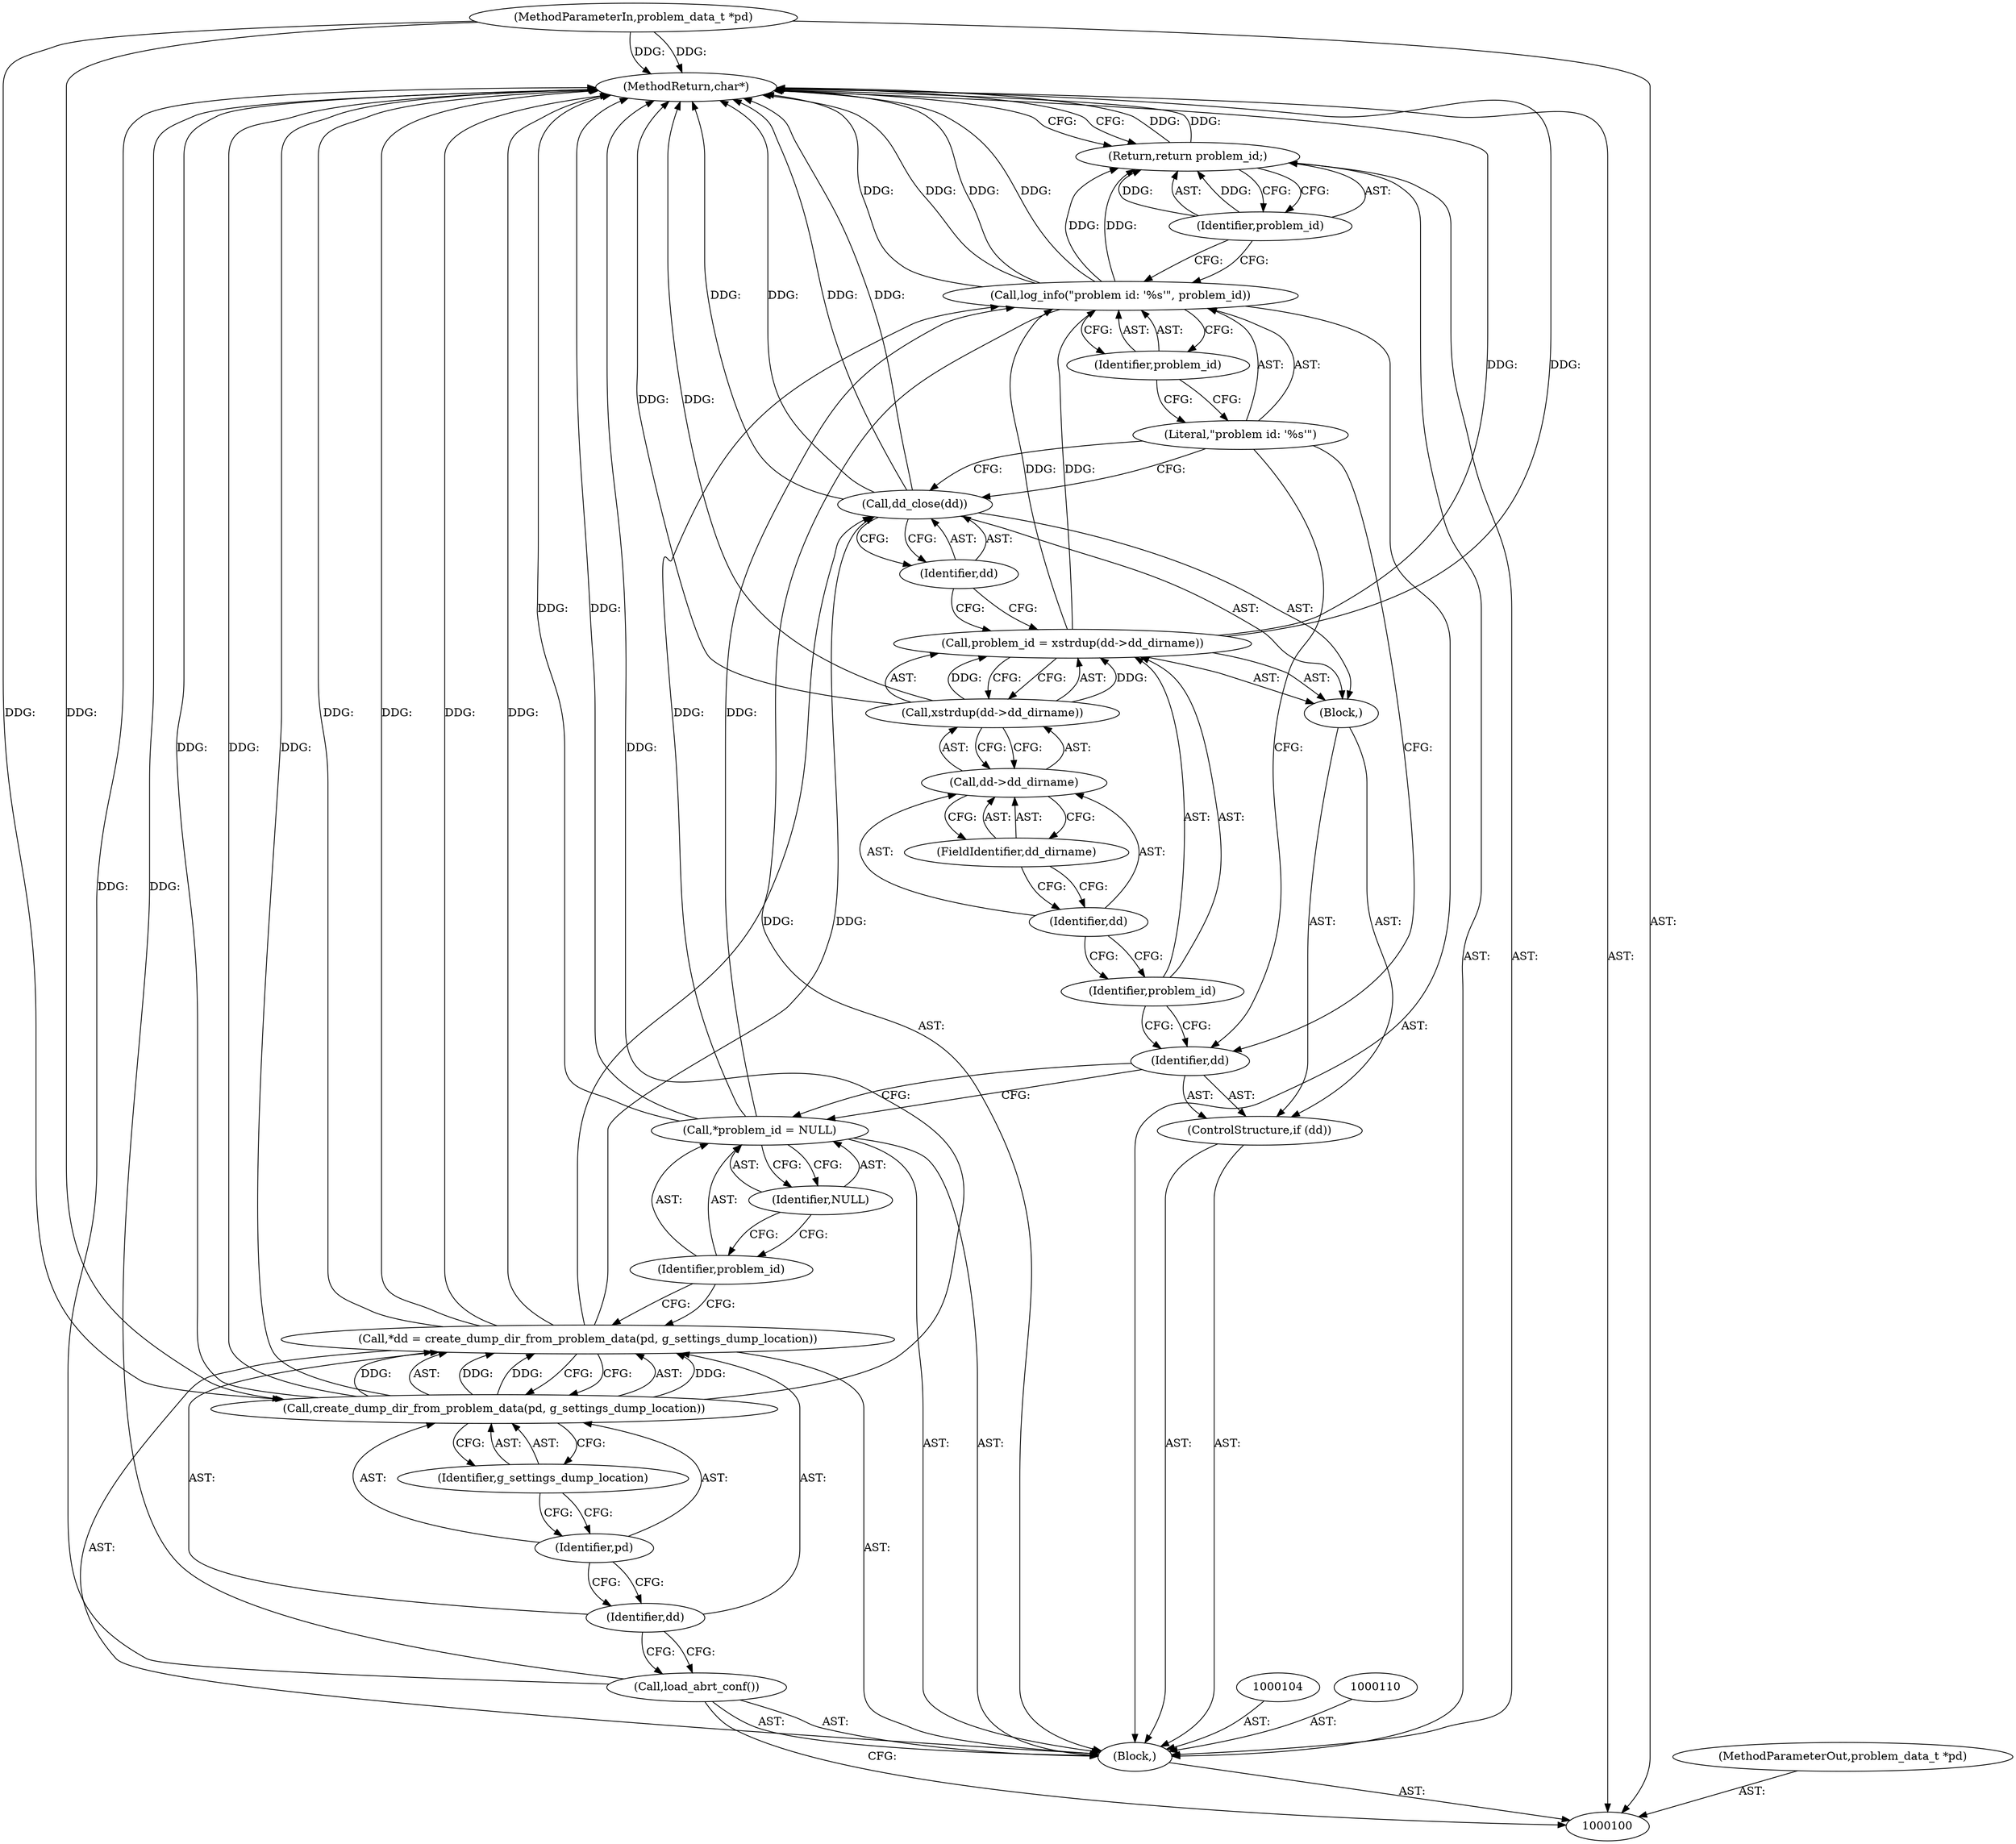 digraph "1_abrt_8939398b82006ba1fec4ed491339fc075f43fc7c_3" {
"1000130" [label="(MethodReturn,char*)"];
"1000101" [label="(MethodParameterIn,problem_data_t *pd)"];
"1000169" [label="(MethodParameterOut,problem_data_t *pd)"];
"1000119" [label="(Call,xstrdup(dd->dd_dirname))"];
"1000120" [label="(Call,dd->dd_dirname)"];
"1000121" [label="(Identifier,dd)"];
"1000122" [label="(FieldIdentifier,dd_dirname)"];
"1000117" [label="(Call,problem_id = xstrdup(dd->dd_dirname))"];
"1000118" [label="(Identifier,problem_id)"];
"1000124" [label="(Identifier,dd)"];
"1000123" [label="(Call,dd_close(dd))"];
"1000126" [label="(Literal,\"problem id: '%s'\")"];
"1000127" [label="(Identifier,problem_id)"];
"1000125" [label="(Call,log_info(\"problem id: '%s'\", problem_id))"];
"1000129" [label="(Identifier,problem_id)"];
"1000128" [label="(Return,return problem_id;)"];
"1000102" [label="(Block,)"];
"1000103" [label="(Call,load_abrt_conf())"];
"1000105" [label="(Call,*dd = create_dump_dir_from_problem_data(pd, g_settings_dump_location))"];
"1000106" [label="(Identifier,dd)"];
"1000107" [label="(Call,create_dump_dir_from_problem_data(pd, g_settings_dump_location))"];
"1000108" [label="(Identifier,pd)"];
"1000109" [label="(Identifier,g_settings_dump_location)"];
"1000111" [label="(Call,*problem_id = NULL)"];
"1000112" [label="(Identifier,problem_id)"];
"1000113" [label="(Identifier,NULL)"];
"1000114" [label="(ControlStructure,if (dd))"];
"1000115" [label="(Identifier,dd)"];
"1000116" [label="(Block,)"];
"1000130" -> "1000100"  [label="AST: "];
"1000130" -> "1000128"  [label="CFG: "];
"1000125" -> "1000130"  [label="DDG: "];
"1000125" -> "1000130"  [label="DDG: "];
"1000107" -> "1000130"  [label="DDG: "];
"1000107" -> "1000130"  [label="DDG: "];
"1000105" -> "1000130"  [label="DDG: "];
"1000105" -> "1000130"  [label="DDG: "];
"1000123" -> "1000130"  [label="DDG: "];
"1000123" -> "1000130"  [label="DDG: "];
"1000103" -> "1000130"  [label="DDG: "];
"1000117" -> "1000130"  [label="DDG: "];
"1000111" -> "1000130"  [label="DDG: "];
"1000101" -> "1000130"  [label="DDG: "];
"1000119" -> "1000130"  [label="DDG: "];
"1000128" -> "1000130"  [label="DDG: "];
"1000101" -> "1000100"  [label="AST: "];
"1000101" -> "1000130"  [label="DDG: "];
"1000101" -> "1000107"  [label="DDG: "];
"1000169" -> "1000100"  [label="AST: "];
"1000119" -> "1000117"  [label="AST: "];
"1000119" -> "1000120"  [label="CFG: "];
"1000120" -> "1000119"  [label="AST: "];
"1000117" -> "1000119"  [label="CFG: "];
"1000119" -> "1000130"  [label="DDG: "];
"1000119" -> "1000117"  [label="DDG: "];
"1000120" -> "1000119"  [label="AST: "];
"1000120" -> "1000122"  [label="CFG: "];
"1000121" -> "1000120"  [label="AST: "];
"1000122" -> "1000120"  [label="AST: "];
"1000119" -> "1000120"  [label="CFG: "];
"1000121" -> "1000120"  [label="AST: "];
"1000121" -> "1000118"  [label="CFG: "];
"1000122" -> "1000121"  [label="CFG: "];
"1000122" -> "1000120"  [label="AST: "];
"1000122" -> "1000121"  [label="CFG: "];
"1000120" -> "1000122"  [label="CFG: "];
"1000117" -> "1000116"  [label="AST: "];
"1000117" -> "1000119"  [label="CFG: "];
"1000118" -> "1000117"  [label="AST: "];
"1000119" -> "1000117"  [label="AST: "];
"1000124" -> "1000117"  [label="CFG: "];
"1000117" -> "1000130"  [label="DDG: "];
"1000119" -> "1000117"  [label="DDG: "];
"1000117" -> "1000125"  [label="DDG: "];
"1000118" -> "1000117"  [label="AST: "];
"1000118" -> "1000115"  [label="CFG: "];
"1000121" -> "1000118"  [label="CFG: "];
"1000124" -> "1000123"  [label="AST: "];
"1000124" -> "1000117"  [label="CFG: "];
"1000123" -> "1000124"  [label="CFG: "];
"1000123" -> "1000116"  [label="AST: "];
"1000123" -> "1000124"  [label="CFG: "];
"1000124" -> "1000123"  [label="AST: "];
"1000126" -> "1000123"  [label="CFG: "];
"1000123" -> "1000130"  [label="DDG: "];
"1000123" -> "1000130"  [label="DDG: "];
"1000105" -> "1000123"  [label="DDG: "];
"1000126" -> "1000125"  [label="AST: "];
"1000126" -> "1000123"  [label="CFG: "];
"1000126" -> "1000115"  [label="CFG: "];
"1000127" -> "1000126"  [label="CFG: "];
"1000127" -> "1000125"  [label="AST: "];
"1000127" -> "1000126"  [label="CFG: "];
"1000125" -> "1000127"  [label="CFG: "];
"1000125" -> "1000102"  [label="AST: "];
"1000125" -> "1000127"  [label="CFG: "];
"1000126" -> "1000125"  [label="AST: "];
"1000127" -> "1000125"  [label="AST: "];
"1000129" -> "1000125"  [label="CFG: "];
"1000125" -> "1000130"  [label="DDG: "];
"1000125" -> "1000130"  [label="DDG: "];
"1000117" -> "1000125"  [label="DDG: "];
"1000111" -> "1000125"  [label="DDG: "];
"1000125" -> "1000128"  [label="DDG: "];
"1000129" -> "1000128"  [label="AST: "];
"1000129" -> "1000125"  [label="CFG: "];
"1000128" -> "1000129"  [label="CFG: "];
"1000129" -> "1000128"  [label="DDG: "];
"1000128" -> "1000102"  [label="AST: "];
"1000128" -> "1000129"  [label="CFG: "];
"1000129" -> "1000128"  [label="AST: "];
"1000130" -> "1000128"  [label="CFG: "];
"1000128" -> "1000130"  [label="DDG: "];
"1000129" -> "1000128"  [label="DDG: "];
"1000125" -> "1000128"  [label="DDG: "];
"1000102" -> "1000100"  [label="AST: "];
"1000103" -> "1000102"  [label="AST: "];
"1000104" -> "1000102"  [label="AST: "];
"1000105" -> "1000102"  [label="AST: "];
"1000110" -> "1000102"  [label="AST: "];
"1000111" -> "1000102"  [label="AST: "];
"1000114" -> "1000102"  [label="AST: "];
"1000125" -> "1000102"  [label="AST: "];
"1000128" -> "1000102"  [label="AST: "];
"1000103" -> "1000102"  [label="AST: "];
"1000103" -> "1000100"  [label="CFG: "];
"1000106" -> "1000103"  [label="CFG: "];
"1000103" -> "1000130"  [label="DDG: "];
"1000105" -> "1000102"  [label="AST: "];
"1000105" -> "1000107"  [label="CFG: "];
"1000106" -> "1000105"  [label="AST: "];
"1000107" -> "1000105"  [label="AST: "];
"1000112" -> "1000105"  [label="CFG: "];
"1000105" -> "1000130"  [label="DDG: "];
"1000105" -> "1000130"  [label="DDG: "];
"1000107" -> "1000105"  [label="DDG: "];
"1000107" -> "1000105"  [label="DDG: "];
"1000105" -> "1000123"  [label="DDG: "];
"1000106" -> "1000105"  [label="AST: "];
"1000106" -> "1000103"  [label="CFG: "];
"1000108" -> "1000106"  [label="CFG: "];
"1000107" -> "1000105"  [label="AST: "];
"1000107" -> "1000109"  [label="CFG: "];
"1000108" -> "1000107"  [label="AST: "];
"1000109" -> "1000107"  [label="AST: "];
"1000105" -> "1000107"  [label="CFG: "];
"1000107" -> "1000130"  [label="DDG: "];
"1000107" -> "1000130"  [label="DDG: "];
"1000107" -> "1000105"  [label="DDG: "];
"1000107" -> "1000105"  [label="DDG: "];
"1000101" -> "1000107"  [label="DDG: "];
"1000108" -> "1000107"  [label="AST: "];
"1000108" -> "1000106"  [label="CFG: "];
"1000109" -> "1000108"  [label="CFG: "];
"1000109" -> "1000107"  [label="AST: "];
"1000109" -> "1000108"  [label="CFG: "];
"1000107" -> "1000109"  [label="CFG: "];
"1000111" -> "1000102"  [label="AST: "];
"1000111" -> "1000113"  [label="CFG: "];
"1000112" -> "1000111"  [label="AST: "];
"1000113" -> "1000111"  [label="AST: "];
"1000115" -> "1000111"  [label="CFG: "];
"1000111" -> "1000130"  [label="DDG: "];
"1000111" -> "1000125"  [label="DDG: "];
"1000112" -> "1000111"  [label="AST: "];
"1000112" -> "1000105"  [label="CFG: "];
"1000113" -> "1000112"  [label="CFG: "];
"1000113" -> "1000111"  [label="AST: "];
"1000113" -> "1000112"  [label="CFG: "];
"1000111" -> "1000113"  [label="CFG: "];
"1000114" -> "1000102"  [label="AST: "];
"1000115" -> "1000114"  [label="AST: "];
"1000116" -> "1000114"  [label="AST: "];
"1000115" -> "1000114"  [label="AST: "];
"1000115" -> "1000111"  [label="CFG: "];
"1000118" -> "1000115"  [label="CFG: "];
"1000126" -> "1000115"  [label="CFG: "];
"1000116" -> "1000114"  [label="AST: "];
"1000117" -> "1000116"  [label="AST: "];
"1000123" -> "1000116"  [label="AST: "];
}
